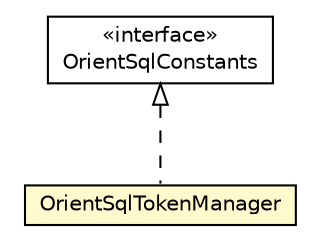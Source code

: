 #!/usr/local/bin/dot
#
# Class diagram 
# Generated by UMLGraph version R5_6-24-gf6e263 (http://www.umlgraph.org/)
#

digraph G {
	edge [fontname="Helvetica",fontsize=10,labelfontname="Helvetica",labelfontsize=10];
	node [fontname="Helvetica",fontsize=10,shape=plaintext];
	nodesep=0.25;
	ranksep=0.5;
	// com.orientechnologies.orient.core.sql.parser.OrientSqlTokenManager
	c4501993 [label=<<table title="com.orientechnologies.orient.core.sql.parser.OrientSqlTokenManager" border="0" cellborder="1" cellspacing="0" cellpadding="2" port="p" bgcolor="lemonChiffon" href="./OrientSqlTokenManager.html">
		<tr><td><table border="0" cellspacing="0" cellpadding="1">
<tr><td align="center" balign="center"> OrientSqlTokenManager </td></tr>
		</table></td></tr>
		</table>>, URL="./OrientSqlTokenManager.html", fontname="Helvetica", fontcolor="black", fontsize=10.0];
	// com.orientechnologies.orient.core.sql.parser.OrientSqlConstants
	c4502007 [label=<<table title="com.orientechnologies.orient.core.sql.parser.OrientSqlConstants" border="0" cellborder="1" cellspacing="0" cellpadding="2" port="p" href="./OrientSqlConstants.html">
		<tr><td><table border="0" cellspacing="0" cellpadding="1">
<tr><td align="center" balign="center"> &#171;interface&#187; </td></tr>
<tr><td align="center" balign="center"> OrientSqlConstants </td></tr>
		</table></td></tr>
		</table>>, URL="./OrientSqlConstants.html", fontname="Helvetica", fontcolor="black", fontsize=10.0];
	//com.orientechnologies.orient.core.sql.parser.OrientSqlTokenManager implements com.orientechnologies.orient.core.sql.parser.OrientSqlConstants
	c4502007:p -> c4501993:p [dir=back,arrowtail=empty,style=dashed];
}


